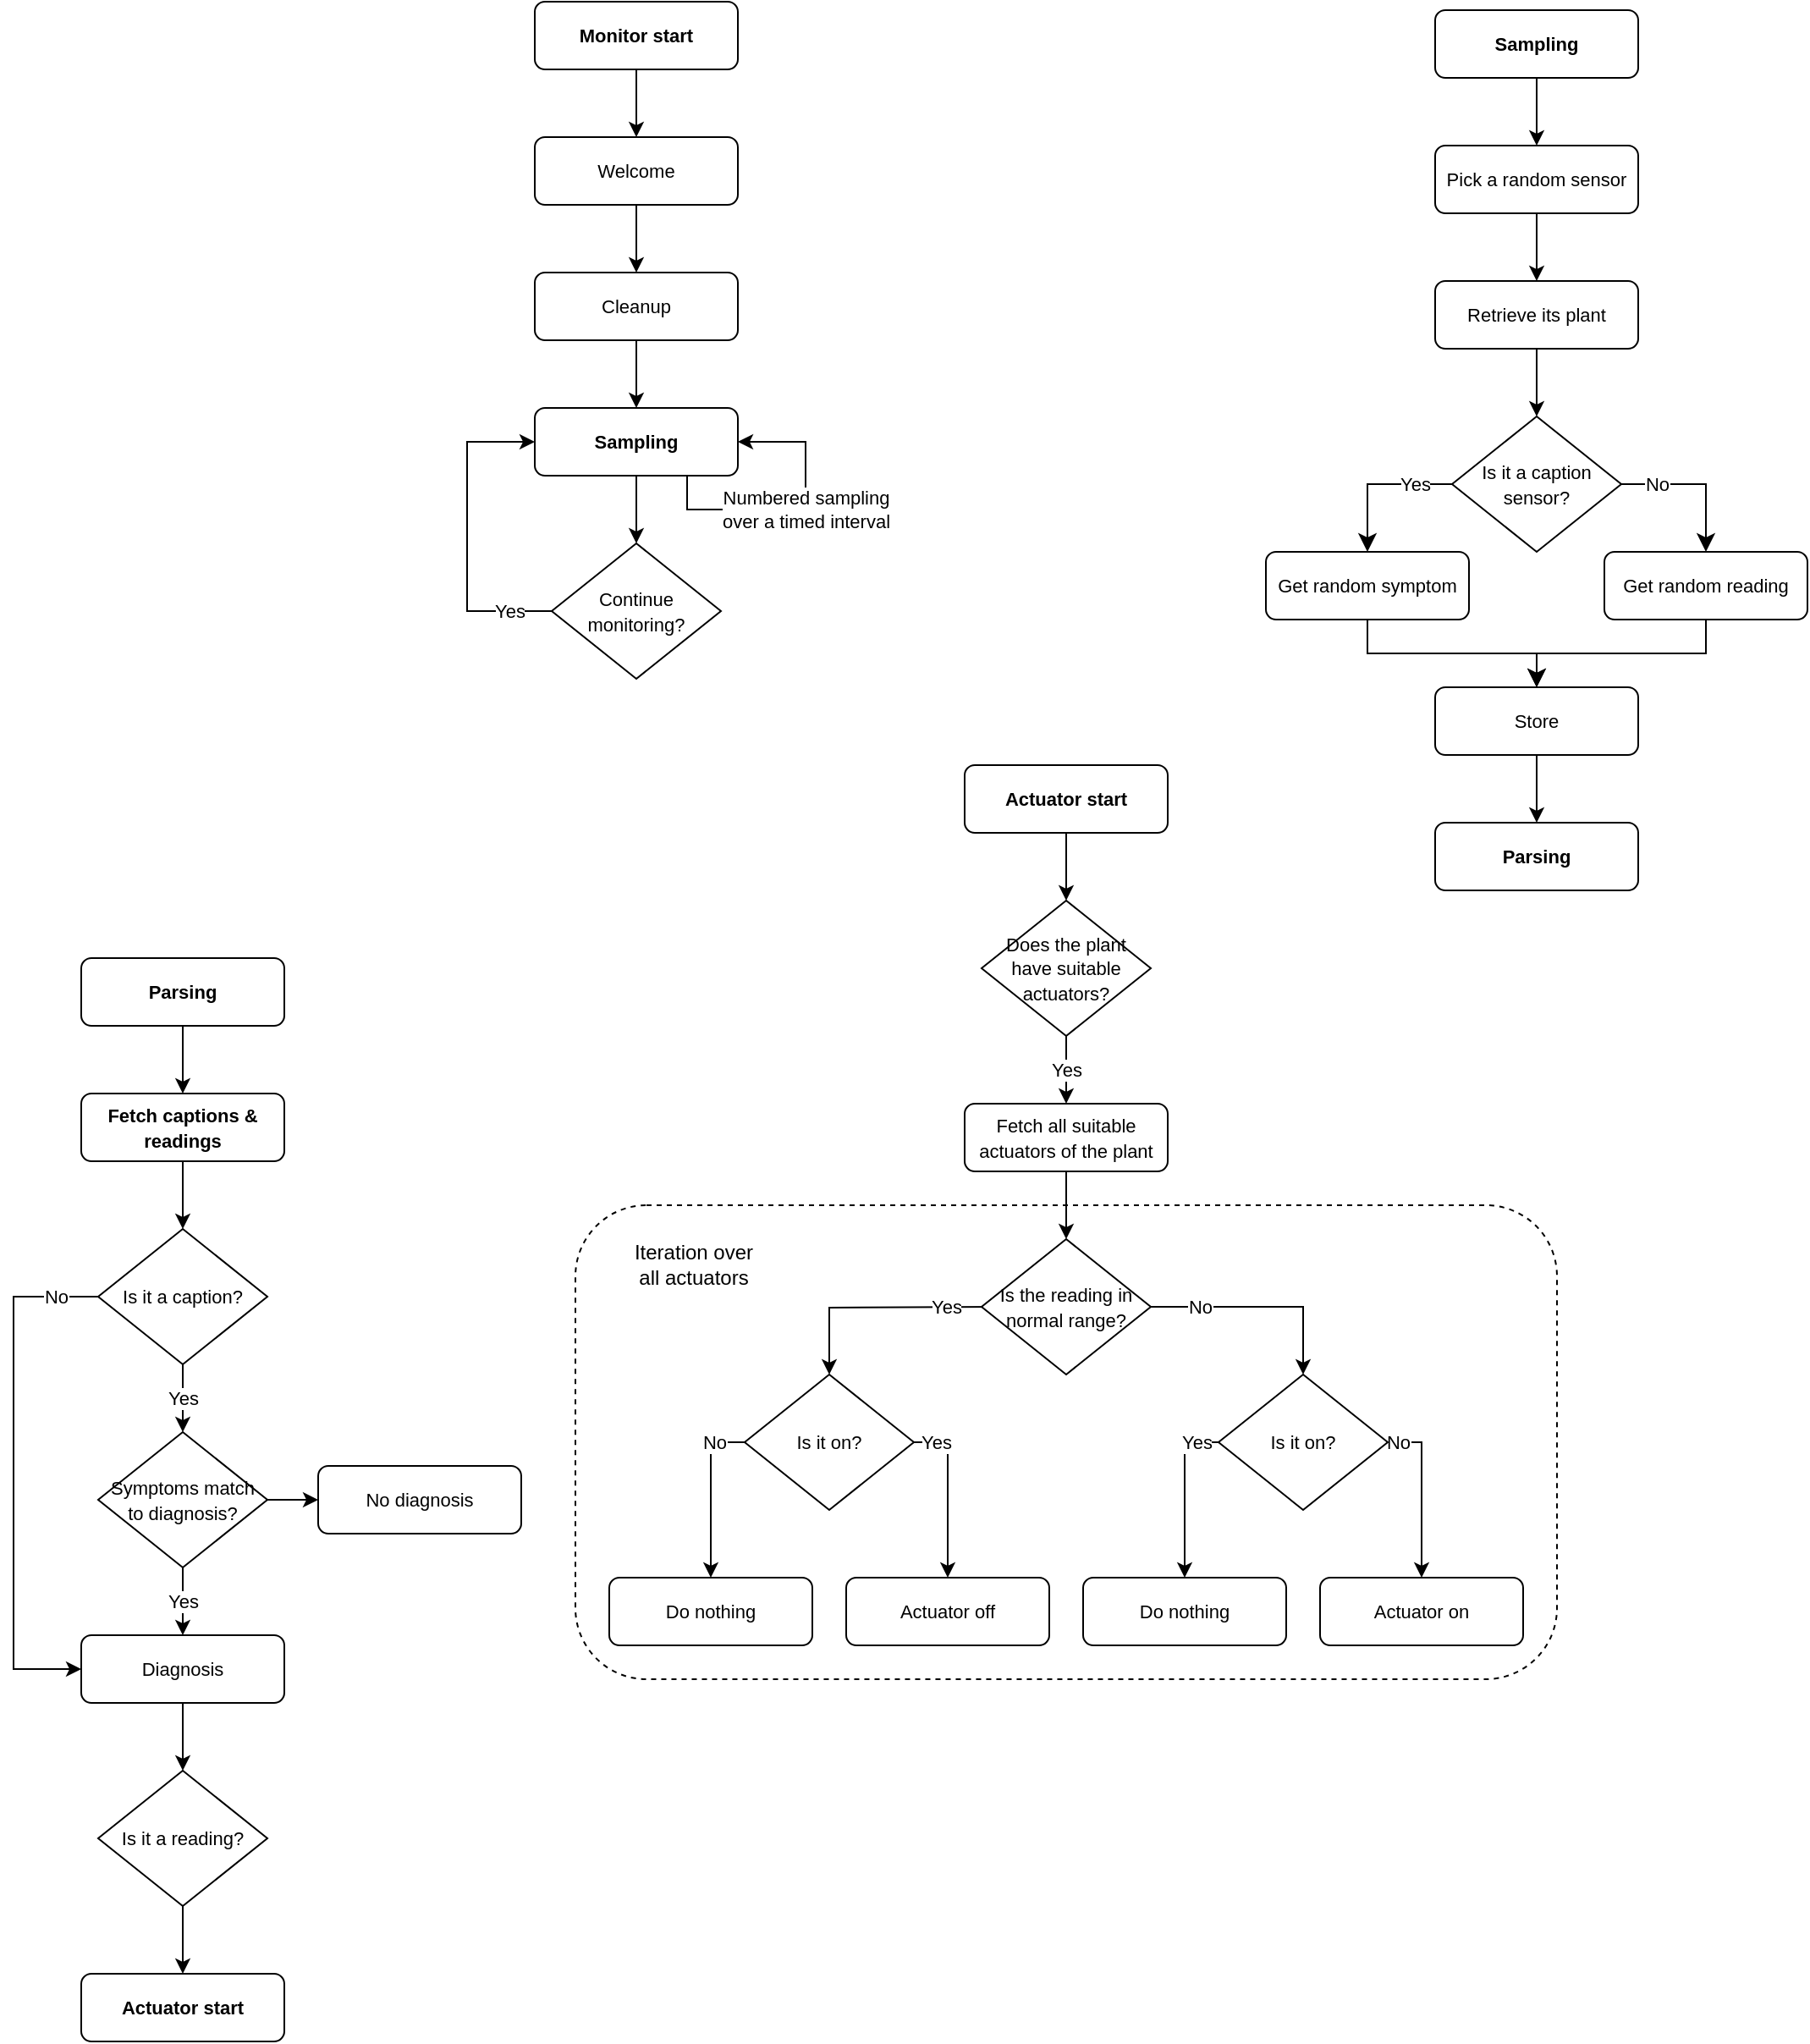<mxfile version="20.5.1" type="device"><diagram id="tTxPFTGrQ4OZ_3wx2QAl" name="Pagina-1"><mxGraphModel dx="3408" dy="2018" grid="0" gridSize="10" guides="1" tooltips="1" connect="1" arrows="1" fold="1" page="0" pageScale="1" pageWidth="827" pageHeight="1169" math="0" shadow="0"><root><mxCell id="0"/><mxCell id="1" parent="0"/><mxCell id="f52ocGWcmNRcFjpljzRT-5" value="" style="rounded=1;whiteSpace=wrap;html=1;dashed=1;fillColor=none;" vertex="1" parent="1"><mxGeometry x="-1268" y="-334" width="580" height="280" as="geometry"/></mxCell><mxCell id="wiTVFT4P7hwrUB9j7R4p-4" value="" style="edgeStyle=orthogonalEdgeStyle;rounded=0;orthogonalLoop=1;jettySize=auto;html=1;" parent="1" source="UTEY5H4NrM9zh-KiE-rb-14" target="wiTVFT4P7hwrUB9j7R4p-5" edge="1"><mxGeometry relative="1" as="geometry"><mxPoint x="-1500" y="-320.0" as="targetPoint"/></mxGeometry></mxCell><mxCell id="UTEY5H4NrM9zh-KiE-rb-14" value="&lt;span style=&quot;font-size: 11px;&quot;&gt;Fetch captions &amp;amp; readings&lt;br&gt;&lt;/span&gt;" style="rounded=1;whiteSpace=wrap;html=1;fontSize=12;glass=0;strokeWidth=1;shadow=0;fontStyle=1;labelBackgroundColor=default;labelBorderColor=none;" parent="1" vertex="1"><mxGeometry x="-1560" y="-400" width="120" height="40" as="geometry"/></mxCell><mxCell id="wiTVFT4P7hwrUB9j7R4p-3" value="" style="edgeStyle=orthogonalEdgeStyle;rounded=0;orthogonalLoop=1;jettySize=auto;html=1;" parent="1" source="UTEY5H4NrM9zh-KiE-rb-21" target="UTEY5H4NrM9zh-KiE-rb-14" edge="1"><mxGeometry relative="1" as="geometry"/></mxCell><mxCell id="UTEY5H4NrM9zh-KiE-rb-21" value="&lt;span style=&quot;font-size: 11px;&quot;&gt;Parsing&lt;br&gt;&lt;/span&gt;" style="rounded=1;whiteSpace=wrap;html=1;fontSize=12;glass=0;strokeWidth=1;shadow=0;fontStyle=1;labelBackgroundColor=default;labelBorderColor=none;" parent="1" vertex="1"><mxGeometry x="-1560" y="-480" width="120" height="40" as="geometry"/></mxCell><mxCell id="wiTVFT4P7hwrUB9j7R4p-22" value="Yes" style="edgeStyle=orthogonalEdgeStyle;rounded=0;orthogonalLoop=1;jettySize=auto;html=1;labelBackgroundColor=default;entryX=0.5;entryY=0;entryDx=0;entryDy=0;" parent="1" source="UTEY5H4NrM9zh-KiE-rb-36" target="f52ocGWcmNRcFjpljzRT-3" edge="1"><mxGeometry relative="1" as="geometry"><mxPoint x="-972" y="-299" as="targetPoint"/></mxGeometry></mxCell><mxCell id="UTEY5H4NrM9zh-KiE-rb-36" value="&lt;span style=&quot;font-size: 11px;&quot;&gt;Does the plant&lt;br&gt;have suitable actuators?&lt;/span&gt;" style="rhombus;whiteSpace=wrap;html=1;labelBackgroundColor=none;" parent="1" vertex="1"><mxGeometry x="-1028" y="-514" width="100" height="80" as="geometry"/></mxCell><mxCell id="f52ocGWcmNRcFjpljzRT-12" value="" style="edgeStyle=orthogonalEdgeStyle;rounded=0;orthogonalLoop=1;jettySize=auto;html=1;labelBackgroundColor=default;fontFamily=Helvetica;fontSize=12;fontColor=default;" edge="1" parent="1" source="rIkuIv-mlls3RrGX7SVf-6" target="rIkuIv-mlls3RrGX7SVf-56"><mxGeometry relative="1" as="geometry"><mxPoint x="-1232" y="-725" as="targetPoint"/></mxGeometry></mxCell><mxCell id="rIkuIv-mlls3RrGX7SVf-6" value="&lt;span style=&quot;font-size: 11px;&quot;&gt;Sampling&lt;br&gt;&lt;/span&gt;" style="rounded=1;whiteSpace=wrap;html=1;fontSize=12;glass=0;strokeWidth=1;shadow=0;fontStyle=1;labelBackgroundColor=default;labelBorderColor=none;" parent="1" vertex="1"><mxGeometry x="-1292" y="-805" width="120" height="40" as="geometry"/></mxCell><mxCell id="rIkuIv-mlls3RrGX7SVf-42" value="" style="edgeStyle=orthogonalEdgeStyle;rounded=0;orthogonalLoop=1;jettySize=auto;html=1;startArrow=none;startFill=0;endArrow=classic;endFill=1;" parent="1" source="rIkuIv-mlls3RrGX7SVf-40" target="rIkuIv-mlls3RrGX7SVf-41" edge="1"><mxGeometry relative="1" as="geometry"/></mxCell><mxCell id="rIkuIv-mlls3RrGX7SVf-40" value="&lt;span style=&quot;font-size: 11px;&quot;&gt;Monitor start&lt;br&gt;&lt;/span&gt;" style="rounded=1;whiteSpace=wrap;html=1;fontSize=12;glass=0;strokeWidth=1;shadow=0;fontStyle=1;labelBackgroundColor=default;labelBorderColor=none;" parent="1" vertex="1"><mxGeometry x="-1292" y="-1045" width="120" height="40" as="geometry"/></mxCell><mxCell id="rIkuIv-mlls3RrGX7SVf-44" value="" style="edgeStyle=orthogonalEdgeStyle;rounded=0;orthogonalLoop=1;jettySize=auto;html=1;startArrow=none;startFill=0;endArrow=classic;endFill=1;" parent="1" source="rIkuIv-mlls3RrGX7SVf-41" target="rIkuIv-mlls3RrGX7SVf-43" edge="1"><mxGeometry relative="1" as="geometry"/></mxCell><mxCell id="rIkuIv-mlls3RrGX7SVf-41" value="&lt;span style=&quot;font-size: 11px;&quot;&gt;Welcome&lt;br&gt;&lt;/span&gt;" style="rounded=1;whiteSpace=wrap;html=1;fontSize=12;glass=0;strokeWidth=1;shadow=0;fontStyle=0;labelBackgroundColor=default;labelBorderColor=none;" parent="1" vertex="1"><mxGeometry x="-1292" y="-965" width="120" height="40" as="geometry"/></mxCell><mxCell id="rIkuIv-mlls3RrGX7SVf-52" value="" style="edgeStyle=orthogonalEdgeStyle;rounded=0;orthogonalLoop=1;jettySize=auto;html=1;startArrow=none;startFill=0;endArrow=classic;endFill=1;" parent="1" source="rIkuIv-mlls3RrGX7SVf-43" target="rIkuIv-mlls3RrGX7SVf-6" edge="1"><mxGeometry relative="1" as="geometry"><mxPoint x="-1232" y="-805" as="targetPoint"/></mxGeometry></mxCell><mxCell id="rIkuIv-mlls3RrGX7SVf-43" value="&lt;span style=&quot;font-size: 11px;&quot;&gt;Cleanup&lt;br&gt;&lt;/span&gt;" style="rounded=1;whiteSpace=wrap;html=1;fontSize=12;glass=0;strokeWidth=1;shadow=0;fontStyle=0;labelBackgroundColor=default;labelBorderColor=none;" parent="1" vertex="1"><mxGeometry x="-1292" y="-885" width="120" height="40" as="geometry"/></mxCell><mxCell id="rIkuIv-mlls3RrGX7SVf-56" value="&lt;span style=&quot;font-size: 11px;&quot;&gt;Continue monitoring?&lt;/span&gt;" style="rhombus;whiteSpace=wrap;html=1;" parent="1" vertex="1"><mxGeometry x="-1282" y="-725" width="100" height="80" as="geometry"/></mxCell><mxCell id="rIkuIv-mlls3RrGX7SVf-60" value="Numbered sampling&lt;br&gt;over a timed interval" style="edgeStyle=orthogonalEdgeStyle;rounded=0;orthogonalLoop=1;jettySize=auto;html=1;startArrow=none;startFill=0;endArrow=classic;endFill=1;exitX=0.75;exitY=1;exitDx=0;exitDy=0;entryX=1;entryY=0.5;entryDx=0;entryDy=0;" parent="1" source="rIkuIv-mlls3RrGX7SVf-6" target="rIkuIv-mlls3RrGX7SVf-6" edge="1"><mxGeometry x="0.059" relative="1" as="geometry"><mxPoint x="-1222" y="-755" as="sourcePoint"/><mxPoint x="-1122" y="-625" as="targetPoint"/><Array as="points"><mxPoint x="-1202" y="-745"/><mxPoint x="-1132" y="-745"/><mxPoint x="-1132" y="-785"/></Array><mxPoint as="offset"/></mxGeometry></mxCell><mxCell id="rIkuIv-mlls3RrGX7SVf-62" value="Yes" style="edgeStyle=orthogonalEdgeStyle;rounded=0;orthogonalLoop=1;jettySize=auto;html=1;startArrow=none;startFill=0;endArrow=classic;endFill=1;exitX=0;exitY=0.5;exitDx=0;exitDy=0;entryX=0;entryY=0.5;entryDx=0;entryDy=0;" parent="1" source="rIkuIv-mlls3RrGX7SVf-56" target="rIkuIv-mlls3RrGX7SVf-6" edge="1"><mxGeometry x="-0.739" relative="1" as="geometry"><mxPoint x="-1192" y="-675" as="sourcePoint"/><mxPoint x="-1292" y="-785" as="targetPoint"/><mxPoint as="offset"/><Array as="points"><mxPoint x="-1332" y="-685"/><mxPoint x="-1332" y="-785"/></Array></mxGeometry></mxCell><mxCell id="rIkuIv-mlls3RrGX7SVf-64" value="&lt;span style=&quot;font-size: 11px;&quot;&gt;Is it a caption sensor?&lt;/span&gt;" style="rhombus;whiteSpace=wrap;html=1;" parent="1" vertex="1"><mxGeometry x="-750" y="-800" width="100" height="80" as="geometry"/></mxCell><mxCell id="rIkuIv-mlls3RrGX7SVf-66" value="Yes" style="rounded=0;html=1;jettySize=auto;orthogonalLoop=1;fontSize=11;endArrow=classic;endFill=1;endSize=8;strokeWidth=1;shadow=0;labelBackgroundColor=default;fillColor=#dae8fc;strokeColor=#000000;exitX=0;exitY=0.5;exitDx=0;exitDy=0;entryX=0.5;entryY=0;entryDx=0;entryDy=0;edgeStyle=orthogonalEdgeStyle;" parent="1" source="rIkuIv-mlls3RrGX7SVf-64" target="rIkuIv-mlls3RrGX7SVf-68" edge="1"><mxGeometry x="-0.5" relative="1" as="geometry"><mxPoint as="offset"/><mxPoint x="-1179" y="-670" as="sourcePoint"/><mxPoint x="-700" y="-680" as="targetPoint"/></mxGeometry></mxCell><mxCell id="rIkuIv-mlls3RrGX7SVf-67" value="No" style="rounded=0;html=1;jettySize=auto;orthogonalLoop=1;fontSize=11;endArrow=classic;endFill=1;endSize=8;strokeWidth=1;shadow=0;labelBackgroundColor=default;fillColor=#dae8fc;strokeColor=#000000;exitX=1;exitY=0.5;exitDx=0;exitDy=0;edgeStyle=orthogonalEdgeStyle;entryX=0.5;entryY=0;entryDx=0;entryDy=0;" parent="1" source="rIkuIv-mlls3RrGX7SVf-64" target="rIkuIv-mlls3RrGX7SVf-69" edge="1"><mxGeometry x="-0.538" relative="1" as="geometry"><mxPoint as="offset"/><mxPoint x="-690" y="-710" as="sourcePoint"/><mxPoint x="-560" y="-760" as="targetPoint"/></mxGeometry></mxCell><mxCell id="rIkuIv-mlls3RrGX7SVf-68" value="&lt;span style=&quot;font-size: 11px;&quot;&gt;Get random symptom&lt;br&gt;&lt;/span&gt;" style="rounded=1;whiteSpace=wrap;html=1;fontSize=12;glass=0;strokeWidth=1;shadow=0;fontStyle=0;labelBackgroundColor=default;labelBorderColor=none;" parent="1" vertex="1"><mxGeometry x="-860" y="-720" width="120" height="40" as="geometry"/></mxCell><mxCell id="rIkuIv-mlls3RrGX7SVf-69" value="&lt;span style=&quot;font-size: 11px;&quot;&gt;Get random reading&lt;br&gt;&lt;/span&gt;" style="rounded=1;whiteSpace=wrap;html=1;fontSize=12;glass=0;strokeWidth=1;shadow=0;fontStyle=0;labelBackgroundColor=default;labelBorderColor=none;" parent="1" vertex="1"><mxGeometry x="-660" y="-720" width="120" height="40" as="geometry"/></mxCell><mxCell id="rIkuIv-mlls3RrGX7SVf-72" value="" style="rounded=0;html=1;jettySize=auto;orthogonalLoop=1;fontSize=11;endArrow=classic;endFill=1;endSize=8;strokeWidth=1;shadow=0;labelBackgroundColor=none;edgeStyle=orthogonalEdgeStyle;exitX=0.5;exitY=1;exitDx=0;exitDy=0;" parent="1" source="rIkuIv-mlls3RrGX7SVf-68" target="rIkuIv-mlls3RrGX7SVf-83" edge="1"><mxGeometry x="-0.667" y="9" relative="1" as="geometry"><mxPoint as="offset"/><mxPoint x="-1129" y="-550" as="sourcePoint"/><mxPoint x="-700" y="-640" as="targetPoint"/></mxGeometry></mxCell><mxCell id="rIkuIv-mlls3RrGX7SVf-73" value="" style="rounded=0;html=1;jettySize=auto;orthogonalLoop=1;fontSize=11;endArrow=classic;endFill=1;endSize=8;strokeWidth=1;shadow=0;labelBackgroundColor=none;edgeStyle=orthogonalEdgeStyle;exitX=0.5;exitY=1;exitDx=0;exitDy=0;" parent="1" source="rIkuIv-mlls3RrGX7SVf-69" target="rIkuIv-mlls3RrGX7SVf-83" edge="1"><mxGeometry x="-0.667" y="9" relative="1" as="geometry"><mxPoint as="offset"/><mxPoint x="-790" y="-670" as="sourcePoint"/><mxPoint x="-700" y="-640" as="targetPoint"/></mxGeometry></mxCell><mxCell id="rIkuIv-mlls3RrGX7SVf-82" value="" style="edgeStyle=orthogonalEdgeStyle;rounded=0;orthogonalLoop=1;jettySize=auto;html=1;startArrow=none;startFill=0;endArrow=classic;endFill=1;entryX=0.5;entryY=0;entryDx=0;entryDy=0;" parent="1" source="rIkuIv-mlls3RrGX7SVf-80" target="wiTVFT4P7hwrUB9j7R4p-1" edge="1"><mxGeometry relative="1" as="geometry"/></mxCell><mxCell id="rIkuIv-mlls3RrGX7SVf-80" value="&lt;span style=&quot;font-size: 11px;&quot;&gt;Pick a random sensor&lt;br&gt;&lt;/span&gt;" style="rounded=1;whiteSpace=wrap;html=1;fontSize=12;glass=0;strokeWidth=1;shadow=0;fontStyle=0;labelBackgroundColor=default;labelBorderColor=none;" parent="1" vertex="1"><mxGeometry x="-760" y="-960" width="120" height="40" as="geometry"/></mxCell><mxCell id="f52ocGWcmNRcFjpljzRT-16" value="" style="edgeStyle=orthogonalEdgeStyle;rounded=0;orthogonalLoop=1;jettySize=auto;html=1;labelBackgroundColor=default;fontFamily=Helvetica;fontSize=12;fontColor=default;" edge="1" parent="1" source="rIkuIv-mlls3RrGX7SVf-83" target="f52ocGWcmNRcFjpljzRT-15"><mxGeometry relative="1" as="geometry"/></mxCell><mxCell id="rIkuIv-mlls3RrGX7SVf-83" value="&lt;span style=&quot;font-size: 11px;&quot;&gt;Store&lt;br&gt;&lt;/span&gt;" style="rounded=1;whiteSpace=wrap;html=1;fontSize=12;glass=0;strokeWidth=1;shadow=0;fontStyle=0;labelBackgroundColor=default;labelBorderColor=none;" parent="1" vertex="1"><mxGeometry x="-760" y="-640" width="120" height="40" as="geometry"/></mxCell><mxCell id="wiTVFT4P7hwrUB9j7R4p-2" value="" style="edgeStyle=orthogonalEdgeStyle;rounded=0;orthogonalLoop=1;jettySize=auto;html=1;" parent="1" source="wiTVFT4P7hwrUB9j7R4p-1" target="rIkuIv-mlls3RrGX7SVf-64" edge="1"><mxGeometry relative="1" as="geometry"/></mxCell><mxCell id="wiTVFT4P7hwrUB9j7R4p-1" value="&lt;span style=&quot;font-size: 11px;&quot;&gt;Retrieve its plant&lt;br&gt;&lt;/span&gt;" style="rounded=1;whiteSpace=wrap;html=1;fontSize=12;glass=0;strokeWidth=1;shadow=0;fontStyle=0;labelBackgroundColor=default;labelBorderColor=none;" parent="1" vertex="1"><mxGeometry x="-760" y="-880" width="120" height="40" as="geometry"/></mxCell><mxCell id="wiTVFT4P7hwrUB9j7R4p-7" value="Yes" style="edgeStyle=orthogonalEdgeStyle;rounded=0;orthogonalLoop=1;jettySize=auto;html=1;" parent="1" source="wiTVFT4P7hwrUB9j7R4p-5" target="wiTVFT4P7hwrUB9j7R4p-6" edge="1"><mxGeometry relative="1" as="geometry"/></mxCell><mxCell id="wiTVFT4P7hwrUB9j7R4p-13" value="No" style="edgeStyle=orthogonalEdgeStyle;rounded=0;orthogonalLoop=1;jettySize=auto;html=1;entryX=0;entryY=0.5;entryDx=0;entryDy=0;exitX=0;exitY=0.5;exitDx=0;exitDy=0;" parent="1" source="wiTVFT4P7hwrUB9j7R4p-5" target="wiTVFT4P7hwrUB9j7R4p-8" edge="1"><mxGeometry x="-0.84" relative="1" as="geometry"><mxPoint x="-1660" y="-240" as="targetPoint"/><mxPoint as="offset"/><Array as="points"><mxPoint x="-1600" y="-280"/><mxPoint x="-1600" y="-60"/></Array></mxGeometry></mxCell><mxCell id="wiTVFT4P7hwrUB9j7R4p-5" value="&lt;span style=&quot;font-size: 11px;&quot;&gt;Is it a caption?&lt;/span&gt;" style="rhombus;whiteSpace=wrap;html=1;" parent="1" vertex="1"><mxGeometry x="-1550" y="-320" width="100" height="80" as="geometry"/></mxCell><mxCell id="wiTVFT4P7hwrUB9j7R4p-9" value="Yes" style="edgeStyle=orthogonalEdgeStyle;rounded=0;orthogonalLoop=1;jettySize=auto;html=1;" parent="1" source="wiTVFT4P7hwrUB9j7R4p-6" target="wiTVFT4P7hwrUB9j7R4p-8" edge="1"><mxGeometry relative="1" as="geometry"/></mxCell><mxCell id="wiTVFT4P7hwrUB9j7R4p-11" value="" style="edgeStyle=orthogonalEdgeStyle;rounded=0;orthogonalLoop=1;jettySize=auto;html=1;" parent="1" source="wiTVFT4P7hwrUB9j7R4p-6" target="wiTVFT4P7hwrUB9j7R4p-10" edge="1"><mxGeometry relative="1" as="geometry"/></mxCell><mxCell id="wiTVFT4P7hwrUB9j7R4p-6" value="&lt;span style=&quot;font-size: 11px;&quot;&gt;Symptoms match&lt;br&gt;to diagnosis?&lt;/span&gt;" style="rhombus;whiteSpace=wrap;html=1;" parent="1" vertex="1"><mxGeometry x="-1550" y="-200" width="100" height="80" as="geometry"/></mxCell><mxCell id="wiTVFT4P7hwrUB9j7R4p-8" value="&lt;span style=&quot;font-size: 11px;&quot;&gt;Diagnosis&lt;br&gt;&lt;/span&gt;" style="rounded=1;whiteSpace=wrap;html=1;fontSize=12;glass=0;strokeWidth=1;shadow=0;fontStyle=0;labelBackgroundColor=default;labelBorderColor=none;" parent="1" vertex="1"><mxGeometry x="-1560" y="-80" width="120" height="40" as="geometry"/></mxCell><mxCell id="wiTVFT4P7hwrUB9j7R4p-10" value="&lt;span style=&quot;font-size: 11px;&quot;&gt;No diagnosis&lt;br&gt;&lt;/span&gt;" style="rounded=1;whiteSpace=wrap;html=1;fontSize=12;glass=0;strokeWidth=1;shadow=0;fontStyle=0;labelBackgroundColor=default;labelBorderColor=none;" parent="1" vertex="1"><mxGeometry x="-1420" y="-180" width="120" height="40" as="geometry"/></mxCell><mxCell id="wiTVFT4P7hwrUB9j7R4p-17" value="" style="edgeStyle=orthogonalEdgeStyle;rounded=0;orthogonalLoop=1;jettySize=auto;html=1;exitX=0.5;exitY=1;exitDx=0;exitDy=0;" parent="1" source="wiTVFT4P7hwrUB9j7R4p-8" target="f52ocGWcmNRcFjpljzRT-9" edge="1"><mxGeometry relative="1" as="geometry"><mxPoint x="-1660" y="-200" as="sourcePoint"/><mxPoint x="-1500" as="targetPoint"/></mxGeometry></mxCell><mxCell id="wiTVFT4P7hwrUB9j7R4p-16" value="&lt;span style=&quot;font-size: 11px;&quot;&gt;Actuator start&lt;/span&gt;&lt;span style=&quot;font-size: 11px;&quot;&gt;&lt;br&gt;&lt;/span&gt;" style="rounded=1;whiteSpace=wrap;html=1;fontSize=12;glass=0;strokeWidth=1;shadow=0;fontStyle=1;labelBackgroundColor=none;labelBorderColor=none;" parent="1" vertex="1"><mxGeometry x="-1560" y="120" width="120" height="40" as="geometry"/></mxCell><mxCell id="f52ocGWcmNRcFjpljzRT-6" value="" style="edgeStyle=orthogonalEdgeStyle;rounded=0;orthogonalLoop=1;jettySize=auto;html=1;labelBackgroundColor=default;fontFamily=Helvetica;fontSize=11;fontColor=default;" edge="1" parent="1" source="wiTVFT4P7hwrUB9j7R4p-18" target="UTEY5H4NrM9zh-KiE-rb-36"><mxGeometry relative="1" as="geometry"/></mxCell><mxCell id="wiTVFT4P7hwrUB9j7R4p-18" value="&lt;span style=&quot;font-size: 11px;&quot;&gt;Actuator start&lt;/span&gt;&lt;span style=&quot;font-size: 11px;&quot;&gt;&lt;br&gt;&lt;/span&gt;" style="rounded=1;whiteSpace=wrap;html=1;fontSize=12;glass=0;strokeWidth=1;shadow=0;fontStyle=1;labelBackgroundColor=none;labelBorderColor=none;" parent="1" vertex="1"><mxGeometry x="-1038" y="-594" width="120" height="40" as="geometry"/></mxCell><mxCell id="wiTVFT4P7hwrUB9j7R4p-39" value="Yes" style="edgeStyle=orthogonalEdgeStyle;rounded=0;orthogonalLoop=1;jettySize=auto;html=1;exitX=0;exitY=0.5;exitDx=0;exitDy=0;entryX=0.5;entryY=0;entryDx=0;entryDy=0;labelBackgroundColor=#FFFFFF;" parent="1" target="wiTVFT4P7hwrUB9j7R4p-38" edge="1"><mxGeometry x="-0.538" relative="1" as="geometry"><mxPoint x="-1018" y="-274.0" as="sourcePoint"/><mxPoint x="1" as="offset"/></mxGeometry></mxCell><mxCell id="wiTVFT4P7hwrUB9j7R4p-44" value="No" style="edgeStyle=orthogonalEdgeStyle;rounded=0;orthogonalLoop=1;jettySize=auto;html=1;exitX=1;exitY=0.5;exitDx=0;exitDy=0;entryX=0.5;entryY=0;entryDx=0;entryDy=0;labelBackgroundColor=#FFFFFF;" parent="1" source="wiTVFT4P7hwrUB9j7R4p-34" target="wiTVFT4P7hwrUB9j7R4p-43" edge="1"><mxGeometry x="-0.539" relative="1" as="geometry"><mxPoint x="-918" y="-274.0" as="sourcePoint"/><mxPoint x="-1" as="offset"/></mxGeometry></mxCell><mxCell id="wiTVFT4P7hwrUB9j7R4p-34" value="&lt;span style=&quot;font-size: 11px;&quot;&gt;Is the reading in normal range?&lt;/span&gt;" style="rhombus;whiteSpace=wrap;html=1;labelBackgroundColor=none;" parent="1" vertex="1"><mxGeometry x="-1028" y="-314" width="100" height="80" as="geometry"/></mxCell><mxCell id="wiTVFT4P7hwrUB9j7R4p-35" value="&lt;span style=&quot;font-size: 11px;&quot;&gt;Actuator off&lt;br&gt;&lt;/span&gt;" style="rounded=1;whiteSpace=wrap;html=1;fontSize=12;glass=0;strokeWidth=1;shadow=0;fontStyle=0;labelBackgroundColor=none;labelBorderColor=none;" parent="1" vertex="1"><mxGeometry x="-1108" y="-114" width="120" height="40" as="geometry"/></mxCell><mxCell id="wiTVFT4P7hwrUB9j7R4p-40" value="Yes" style="edgeStyle=orthogonalEdgeStyle;rounded=0;orthogonalLoop=1;jettySize=auto;html=1;exitX=1;exitY=0.5;exitDx=0;exitDy=0;labelBackgroundColor=#FFFFFF;" parent="1" source="wiTVFT4P7hwrUB9j7R4p-38" target="wiTVFT4P7hwrUB9j7R4p-35" edge="1"><mxGeometry x="-0.75" relative="1" as="geometry"><mxPoint as="offset"/></mxGeometry></mxCell><mxCell id="wiTVFT4P7hwrUB9j7R4p-49" value="No" style="edgeStyle=orthogonalEdgeStyle;rounded=0;orthogonalLoop=1;jettySize=auto;html=1;exitX=0;exitY=0.5;exitDx=0;exitDy=0;labelBackgroundColor=#FFFFFF;" parent="1" source="wiTVFT4P7hwrUB9j7R4p-38" target="wiTVFT4P7hwrUB9j7R4p-48" edge="1"><mxGeometry x="-0.637" relative="1" as="geometry"><mxPoint as="offset"/></mxGeometry></mxCell><mxCell id="wiTVFT4P7hwrUB9j7R4p-38" value="&lt;span style=&quot;font-size: 11px;&quot;&gt;Is it on?&lt;/span&gt;" style="rhombus;whiteSpace=wrap;html=1;labelBackgroundColor=none;" parent="1" vertex="1"><mxGeometry x="-1168" y="-234" width="100" height="80" as="geometry"/></mxCell><mxCell id="wiTVFT4P7hwrUB9j7R4p-41" value="&lt;span style=&quot;font-size: 11px;&quot;&gt;Actuator on&lt;br&gt;&lt;/span&gt;" style="rounded=1;whiteSpace=wrap;html=1;fontSize=12;glass=0;strokeWidth=1;shadow=0;fontStyle=0;labelBackgroundColor=none;labelBorderColor=none;" parent="1" vertex="1"><mxGeometry x="-828" y="-114" width="120" height="40" as="geometry"/></mxCell><mxCell id="wiTVFT4P7hwrUB9j7R4p-45" value="No" style="edgeStyle=orthogonalEdgeStyle;rounded=0;orthogonalLoop=1;jettySize=auto;html=1;entryX=0.5;entryY=0;entryDx=0;entryDy=0;exitX=1;exitY=0.5;exitDx=0;exitDy=0;labelBackgroundColor=#FFFFFF;" parent="1" source="wiTVFT4P7hwrUB9j7R4p-43" target="wiTVFT4P7hwrUB9j7R4p-41" edge="1"><mxGeometry x="-0.857" relative="1" as="geometry"><mxPoint x="-1" as="offset"/></mxGeometry></mxCell><mxCell id="wiTVFT4P7hwrUB9j7R4p-47" value="Yes" style="edgeStyle=orthogonalEdgeStyle;rounded=0;orthogonalLoop=1;jettySize=auto;html=1;exitX=0;exitY=0.5;exitDx=0;exitDy=0;labelBackgroundColor=#FFFFFF;" parent="1" source="wiTVFT4P7hwrUB9j7R4p-43" target="wiTVFT4P7hwrUB9j7R4p-46" edge="1"><mxGeometry x="-0.733" relative="1" as="geometry"><mxPoint as="offset"/></mxGeometry></mxCell><mxCell id="wiTVFT4P7hwrUB9j7R4p-43" value="&lt;span style=&quot;font-size: 11px;&quot;&gt;Is it on?&lt;/span&gt;" style="rhombus;whiteSpace=wrap;html=1;labelBackgroundColor=none;" parent="1" vertex="1"><mxGeometry x="-888" y="-234" width="100" height="80" as="geometry"/></mxCell><mxCell id="wiTVFT4P7hwrUB9j7R4p-46" value="&lt;span style=&quot;font-size: 11px;&quot;&gt;Do nothing&lt;br&gt;&lt;/span&gt;" style="rounded=1;whiteSpace=wrap;html=1;fontSize=12;glass=0;strokeWidth=1;shadow=0;fontStyle=0;labelBackgroundColor=none;labelBorderColor=none;" parent="1" vertex="1"><mxGeometry x="-968" y="-114" width="120" height="40" as="geometry"/></mxCell><mxCell id="wiTVFT4P7hwrUB9j7R4p-48" value="&lt;span style=&quot;font-size: 11px;&quot;&gt;Do nothing&lt;br&gt;&lt;/span&gt;" style="rounded=1;whiteSpace=wrap;html=1;fontSize=12;glass=0;strokeWidth=1;shadow=0;fontStyle=0;labelBackgroundColor=none;labelBorderColor=none;" parent="1" vertex="1"><mxGeometry x="-1248" y="-114" width="120" height="40" as="geometry"/></mxCell><mxCell id="f52ocGWcmNRcFjpljzRT-4" value="" style="edgeStyle=orthogonalEdgeStyle;rounded=0;orthogonalLoop=1;jettySize=auto;html=1;labelBackgroundColor=default;fontFamily=Helvetica;fontSize=11;fontColor=default;" edge="1" parent="1" source="f52ocGWcmNRcFjpljzRT-3" target="wiTVFT4P7hwrUB9j7R4p-34"><mxGeometry x="-0.538" relative="1" as="geometry"><mxPoint x="-978" y="-314" as="targetPoint"/><mxPoint as="offset"/></mxGeometry></mxCell><mxCell id="f52ocGWcmNRcFjpljzRT-3" value="&lt;span style=&quot;font-size: 11px;&quot;&gt;Fetch all suitable actuators of the plant&lt;br&gt;&lt;/span&gt;" style="rounded=1;whiteSpace=wrap;html=1;fontSize=12;glass=0;strokeWidth=1;shadow=0;fontStyle=0;labelBackgroundColor=default;labelBorderColor=none;" vertex="1" parent="1"><mxGeometry x="-1038" y="-394" width="120" height="40" as="geometry"/></mxCell><mxCell id="f52ocGWcmNRcFjpljzRT-8" value="Iteration over all actuators" style="text;html=1;strokeColor=none;fillColor=none;align=center;verticalAlign=middle;whiteSpace=wrap;rounded=0;shadow=0;glass=0;labelBackgroundColor=default;labelBorderColor=none;strokeWidth=1;fontFamily=Helvetica;fontSize=12;fontColor=default;" vertex="1" parent="1"><mxGeometry x="-1238" y="-314" width="80" height="30" as="geometry"/></mxCell><mxCell id="f52ocGWcmNRcFjpljzRT-10" value="" style="edgeStyle=orthogonalEdgeStyle;rounded=0;orthogonalLoop=1;jettySize=auto;html=1;labelBackgroundColor=default;fontFamily=Helvetica;fontSize=12;fontColor=default;" edge="1" parent="1" source="f52ocGWcmNRcFjpljzRT-9" target="wiTVFT4P7hwrUB9j7R4p-16"><mxGeometry relative="1" as="geometry"/></mxCell><mxCell id="f52ocGWcmNRcFjpljzRT-9" value="&lt;span style=&quot;font-size: 11px;&quot;&gt;Is it a reading?&lt;/span&gt;" style="rhombus;whiteSpace=wrap;html=1;" vertex="1" parent="1"><mxGeometry x="-1550" width="100" height="80" as="geometry"/></mxCell><mxCell id="f52ocGWcmNRcFjpljzRT-17" value="" style="edgeStyle=orthogonalEdgeStyle;rounded=0;orthogonalLoop=1;jettySize=auto;html=1;labelBackgroundColor=default;fontFamily=Helvetica;fontSize=12;fontColor=default;" edge="1" parent="1" source="f52ocGWcmNRcFjpljzRT-14" target="rIkuIv-mlls3RrGX7SVf-80"><mxGeometry relative="1" as="geometry"><mxPoint x="-700" y="-1040" as="targetPoint"/></mxGeometry></mxCell><mxCell id="f52ocGWcmNRcFjpljzRT-14" value="&lt;span style=&quot;font-size: 11px;&quot;&gt;Sampling&lt;br&gt;&lt;/span&gt;" style="rounded=1;whiteSpace=wrap;html=1;fontSize=12;glass=0;strokeWidth=1;shadow=0;fontStyle=1;labelBackgroundColor=default;labelBorderColor=none;" vertex="1" parent="1"><mxGeometry x="-760" y="-1040" width="120" height="40" as="geometry"/></mxCell><mxCell id="f52ocGWcmNRcFjpljzRT-15" value="&lt;span style=&quot;font-size: 11px;&quot;&gt;Parsing&lt;br&gt;&lt;/span&gt;" style="rounded=1;whiteSpace=wrap;html=1;fontSize=12;glass=0;strokeWidth=1;shadow=0;fontStyle=1;labelBackgroundColor=default;labelBorderColor=none;" vertex="1" parent="1"><mxGeometry x="-760" y="-560" width="120" height="40" as="geometry"/></mxCell></root></mxGraphModel></diagram></mxfile>
